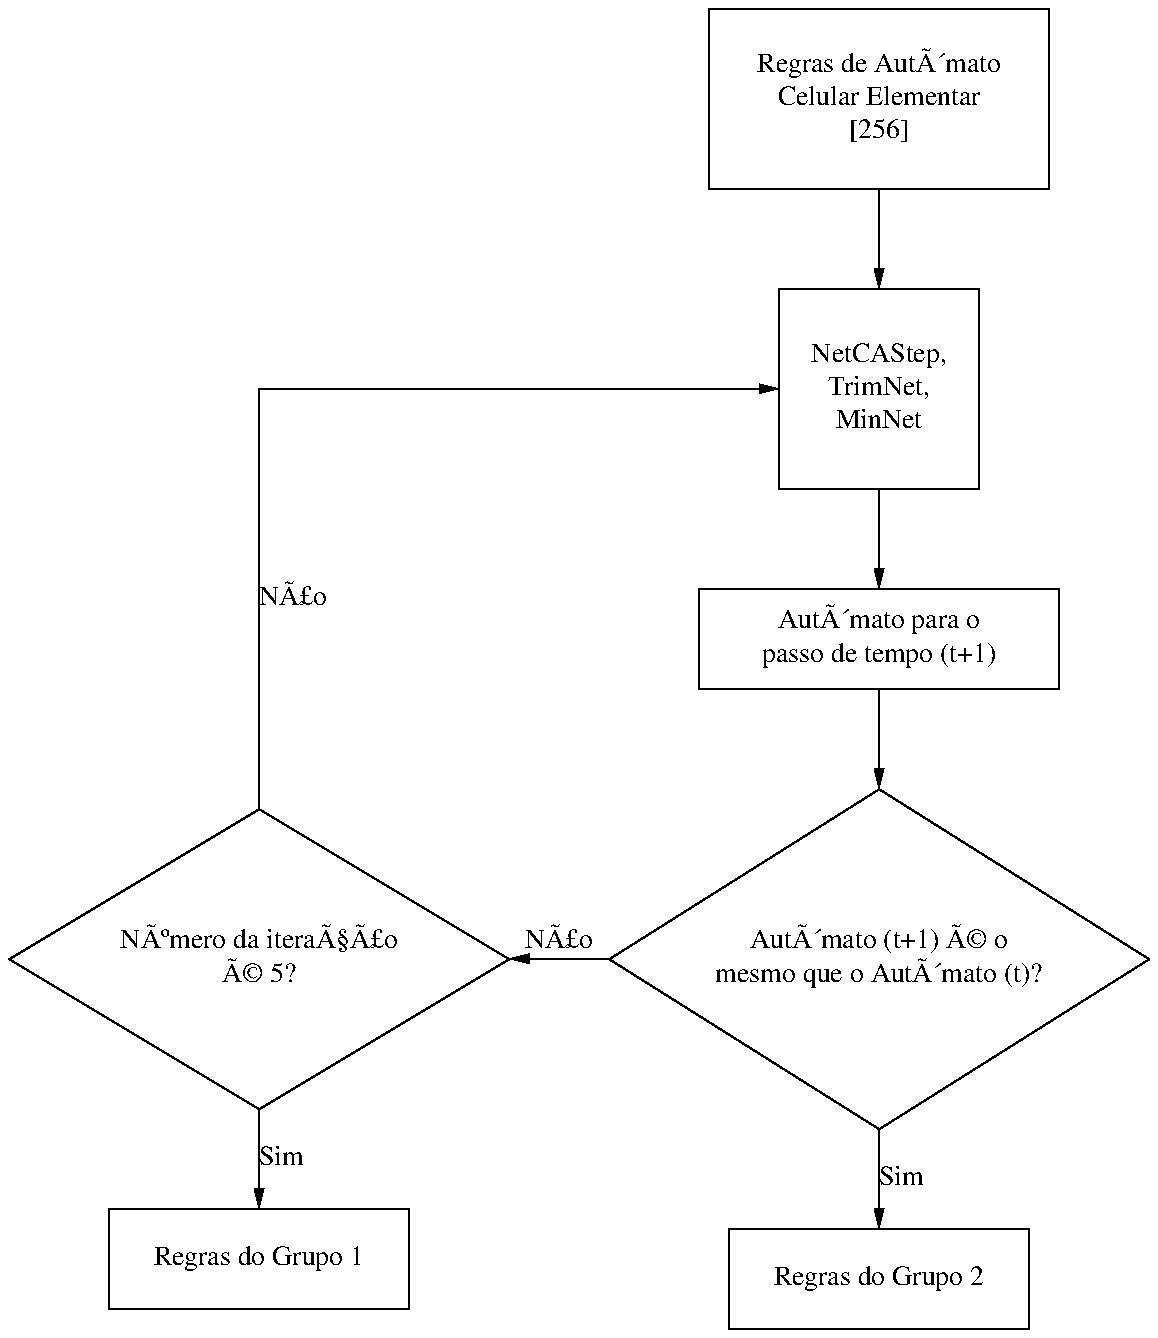 .PS
down;
box wid 1.7 ht 0.9 "Regras de Autômato" "Celular Elementar" "[256]";
arrow;
B0: box wid 1 ht 1 "NetCAStep," "TrimNet," "MinNet";
arrow;
box wid 1.8 "Autômato para o" "passo de tempo (t+1)";
arrow;
B1: box wid 2.7 ht 1.7 "Autômato (t+1) é o" "mesmo que o Autômato (t)?" invis;
line from B1.n to B1.e to B1.s to B1.w to B1.n; 
move to B1.s;
arrow "Sim" ljust;
box wid 1.5 "Regras do Grupo 2";
move to B1.w;
left;
arrow "Não" above;
B2: box wid 2.5 ht 1.5 "Número da iteração" "é 5?" invis;
line from B2.n to B2.e to B2.s to B2.w to B2.n; 
move to B2.s;
down;
arrow "Sim" ljust;
box wid 1.5 "Regras do Grupo 1";
move to B2.n;
line up B0.w.y-B2.n.y "Não" ljust;
arrow right to B0.w;
.PE
